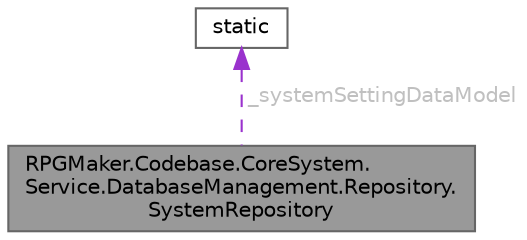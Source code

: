 digraph "RPGMaker.Codebase.CoreSystem.Service.DatabaseManagement.Repository.SystemRepository"
{
 // LATEX_PDF_SIZE
  bgcolor="transparent";
  edge [fontname=Helvetica,fontsize=10,labelfontname=Helvetica,labelfontsize=10];
  node [fontname=Helvetica,fontsize=10,shape=box,height=0.2,width=0.4];
  Node1 [id="Node000001",label="RPGMaker.Codebase.CoreSystem.\lService.DatabaseManagement.Repository.\lSystemRepository",height=0.2,width=0.4,color="gray40", fillcolor="grey60", style="filled", fontcolor="black",tooltip="😁 システム置き場"];
  Node2 -> Node1 [id="edge1_Node000001_Node000002",dir="back",color="darkorchid3",style="dashed",tooltip=" ",label=" _systemSettingDataModel",fontcolor="grey" ];
  Node2 [id="Node000002",label="static",height=0.2,width=0.4,color="gray40", fillcolor="white", style="filled",tooltip=" "];
}
